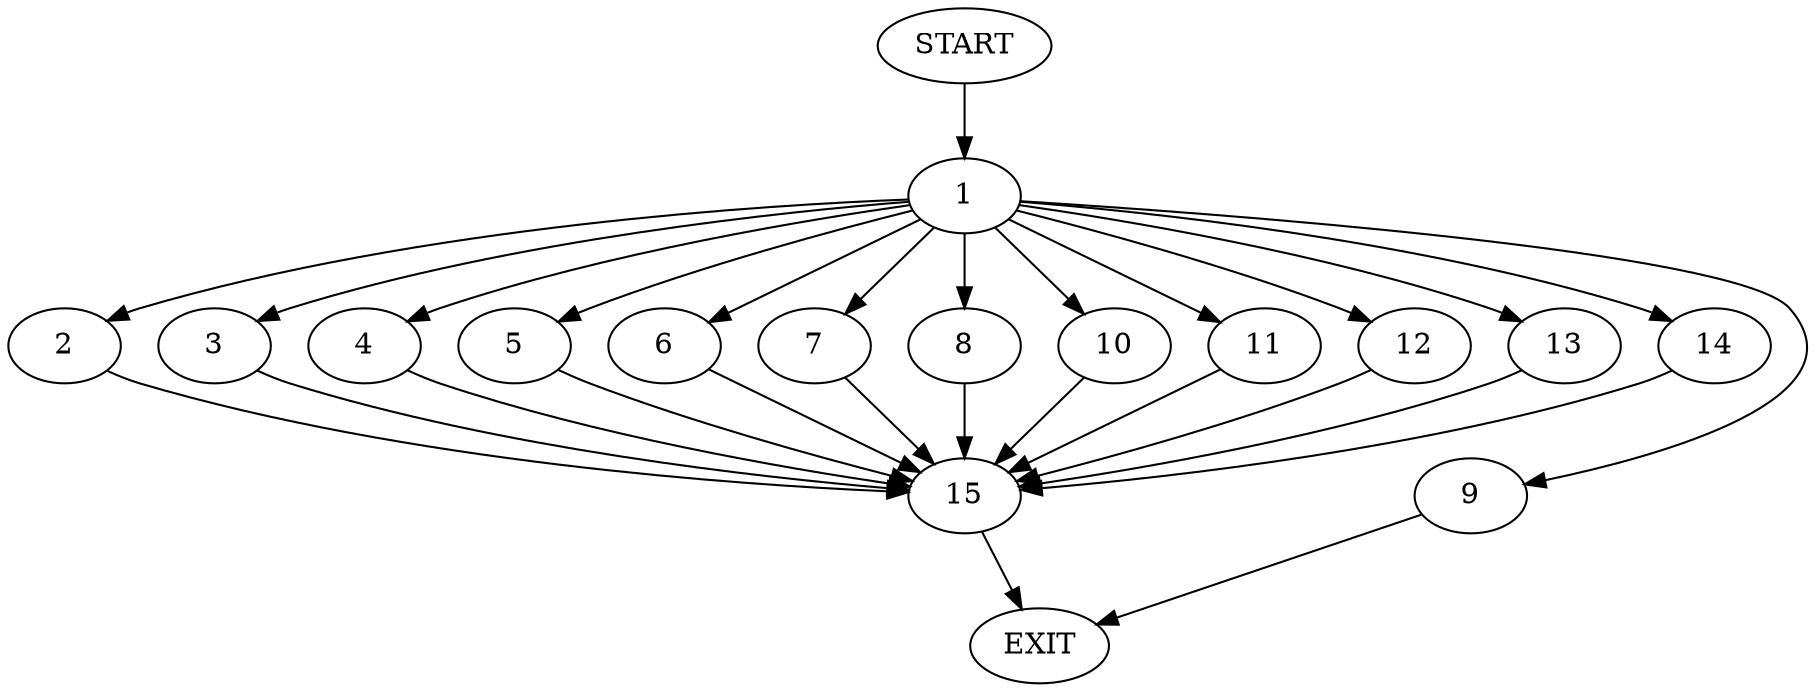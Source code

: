 digraph {
0 [label="START"];
1;
2;
3;
4;
5;
6;
7;
8;
9;
10;
11;
12;
13;
14;
15;
16 [label="EXIT"];
0 -> 1;
1 -> 2;
1 -> 3;
1 -> 4;
1 -> 5;
1 -> 6;
1 -> 7;
1 -> 8;
1 -> 9;
1 -> 10;
1 -> 11;
1 -> 12;
1 -> 13;
1 -> 14;
13 -> 15;
5 -> 15;
8 -> 15;
3 -> 15;
6 -> 15;
9 -> 16;
2 -> 15;
4 -> 15;
7 -> 15;
12 -> 15;
14 -> 15;
10 -> 15;
11 -> 15;
15 -> 16;
}